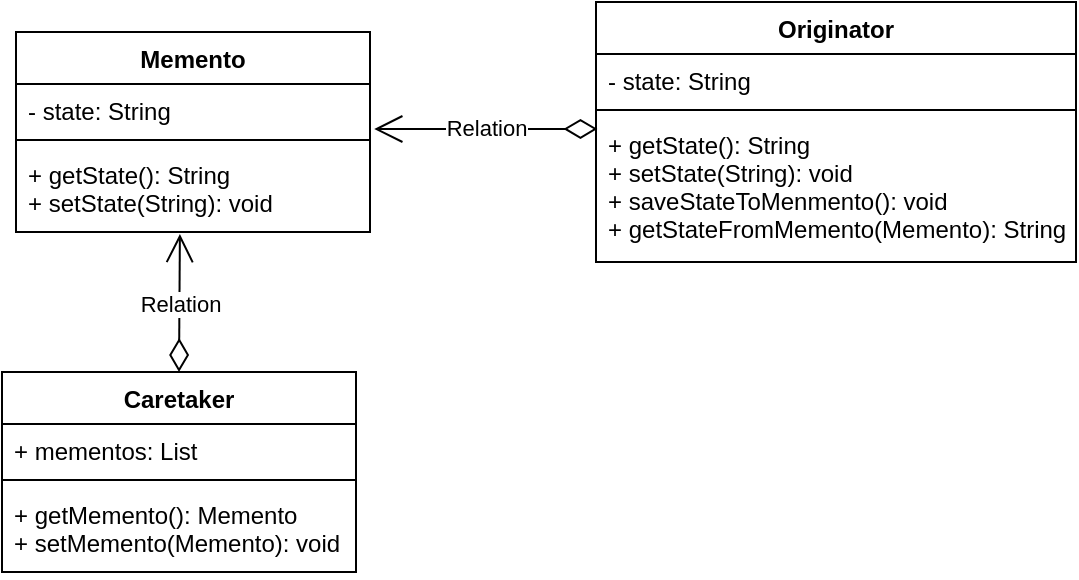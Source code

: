 <mxfile version="18.0.6" type="device"><diagram id="gj5_ZXjvDZujxJqUDGoI" name="第 1 页"><mxGraphModel dx="1185" dy="714" grid="1" gridSize="10" guides="1" tooltips="1" connect="1" arrows="1" fold="1" page="1" pageScale="1" pageWidth="827" pageHeight="1169" math="0" shadow="0"><root><mxCell id="0"/><mxCell id="1" parent="0"/><mxCell id="tNcMsuc83Lytkt0XnIgn-1" value="Caretaker" style="swimlane;fontStyle=1;align=center;verticalAlign=top;childLayout=stackLayout;horizontal=1;startSize=26;horizontalStack=0;resizeParent=1;resizeParentMax=0;resizeLast=0;collapsible=1;marginBottom=0;" vertex="1" parent="1"><mxGeometry x="223" y="350" width="177" height="100" as="geometry"/></mxCell><mxCell id="tNcMsuc83Lytkt0XnIgn-2" value="+ mementos: List" style="text;strokeColor=none;fillColor=none;align=left;verticalAlign=top;spacingLeft=4;spacingRight=4;overflow=hidden;rotatable=0;points=[[0,0.5],[1,0.5]];portConstraint=eastwest;" vertex="1" parent="tNcMsuc83Lytkt0XnIgn-1"><mxGeometry y="26" width="177" height="24" as="geometry"/></mxCell><mxCell id="tNcMsuc83Lytkt0XnIgn-3" value="" style="line;strokeWidth=1;fillColor=none;align=left;verticalAlign=middle;spacingTop=-1;spacingLeft=3;spacingRight=3;rotatable=0;labelPosition=right;points=[];portConstraint=eastwest;" vertex="1" parent="tNcMsuc83Lytkt0XnIgn-1"><mxGeometry y="50" width="177" height="8" as="geometry"/></mxCell><mxCell id="tNcMsuc83Lytkt0XnIgn-4" value="+ getMemento(): Memento&#10;+ setMemento(Memento): void" style="text;strokeColor=none;fillColor=none;align=left;verticalAlign=top;spacingLeft=4;spacingRight=4;overflow=hidden;rotatable=0;points=[[0,0.5],[1,0.5]];portConstraint=eastwest;" vertex="1" parent="tNcMsuc83Lytkt0XnIgn-1"><mxGeometry y="58" width="177" height="42" as="geometry"/></mxCell><mxCell id="tNcMsuc83Lytkt0XnIgn-5" value="Memento" style="swimlane;fontStyle=1;align=center;verticalAlign=top;childLayout=stackLayout;horizontal=1;startSize=26;horizontalStack=0;resizeParent=1;resizeParentMax=0;resizeLast=0;collapsible=1;marginBottom=0;" vertex="1" parent="1"><mxGeometry x="230" y="180" width="177" height="100" as="geometry"/></mxCell><mxCell id="tNcMsuc83Lytkt0XnIgn-6" value="- state: String" style="text;strokeColor=none;fillColor=none;align=left;verticalAlign=top;spacingLeft=4;spacingRight=4;overflow=hidden;rotatable=0;points=[[0,0.5],[1,0.5]];portConstraint=eastwest;" vertex="1" parent="tNcMsuc83Lytkt0XnIgn-5"><mxGeometry y="26" width="177" height="24" as="geometry"/></mxCell><mxCell id="tNcMsuc83Lytkt0XnIgn-7" value="" style="line;strokeWidth=1;fillColor=none;align=left;verticalAlign=middle;spacingTop=-1;spacingLeft=3;spacingRight=3;rotatable=0;labelPosition=right;points=[];portConstraint=eastwest;" vertex="1" parent="tNcMsuc83Lytkt0XnIgn-5"><mxGeometry y="50" width="177" height="8" as="geometry"/></mxCell><mxCell id="tNcMsuc83Lytkt0XnIgn-8" value="+ getState(): String&#10;+ setState(String): void" style="text;strokeColor=none;fillColor=none;align=left;verticalAlign=top;spacingLeft=4;spacingRight=4;overflow=hidden;rotatable=0;points=[[0,0.5],[1,0.5]];portConstraint=eastwest;" vertex="1" parent="tNcMsuc83Lytkt0XnIgn-5"><mxGeometry y="58" width="177" height="42" as="geometry"/></mxCell><mxCell id="tNcMsuc83Lytkt0XnIgn-9" value="Originator" style="swimlane;fontStyle=1;align=center;verticalAlign=top;childLayout=stackLayout;horizontal=1;startSize=26;horizontalStack=0;resizeParent=1;resizeParentMax=0;resizeLast=0;collapsible=1;marginBottom=0;" vertex="1" parent="1"><mxGeometry x="520" y="165" width="240" height="130" as="geometry"/></mxCell><mxCell id="tNcMsuc83Lytkt0XnIgn-10" value="- state: String" style="text;strokeColor=none;fillColor=none;align=left;verticalAlign=top;spacingLeft=4;spacingRight=4;overflow=hidden;rotatable=0;points=[[0,0.5],[1,0.5]];portConstraint=eastwest;" vertex="1" parent="tNcMsuc83Lytkt0XnIgn-9"><mxGeometry y="26" width="240" height="24" as="geometry"/></mxCell><mxCell id="tNcMsuc83Lytkt0XnIgn-11" value="" style="line;strokeWidth=1;fillColor=none;align=left;verticalAlign=middle;spacingTop=-1;spacingLeft=3;spacingRight=3;rotatable=0;labelPosition=right;points=[];portConstraint=eastwest;" vertex="1" parent="tNcMsuc83Lytkt0XnIgn-9"><mxGeometry y="50" width="240" height="8" as="geometry"/></mxCell><mxCell id="tNcMsuc83Lytkt0XnIgn-12" value="+ getState(): String&#10;+ setState(String): void&#10;+ saveStateToMenmento(): void&#10;+ getStateFromMemento(Memento): String" style="text;strokeColor=none;fillColor=none;align=left;verticalAlign=top;spacingLeft=4;spacingRight=4;overflow=hidden;rotatable=0;points=[[0,0.5],[1,0.5]];portConstraint=eastwest;" vertex="1" parent="tNcMsuc83Lytkt0XnIgn-9"><mxGeometry y="58" width="240" height="72" as="geometry"/></mxCell><mxCell id="tNcMsuc83Lytkt0XnIgn-13" value="Relation" style="endArrow=open;html=1;endSize=12;startArrow=diamondThin;startSize=14;startFill=0;rounded=0;exitX=0.5;exitY=0;exitDx=0;exitDy=0;entryX=0.463;entryY=1.024;entryDx=0;entryDy=0;entryPerimeter=0;" edge="1" parent="1" source="tNcMsuc83Lytkt0XnIgn-1" target="tNcMsuc83Lytkt0XnIgn-8"><mxGeometry relative="1" as="geometry"><mxPoint x="500" y="440" as="sourcePoint"/><mxPoint x="660" y="440" as="targetPoint"/></mxGeometry></mxCell><mxCell id="tNcMsuc83Lytkt0XnIgn-16" value="Relation" style="endArrow=open;html=1;endSize=12;startArrow=diamondThin;startSize=14;startFill=0;rounded=0;exitX=0.003;exitY=0.076;exitDx=0;exitDy=0;entryX=1.012;entryY=0.938;entryDx=0;entryDy=0;entryPerimeter=0;exitPerimeter=0;" edge="1" parent="1" source="tNcMsuc83Lytkt0XnIgn-12" target="tNcMsuc83Lytkt0XnIgn-6"><mxGeometry relative="1" as="geometry"><mxPoint x="480" y="358.99" as="sourcePoint"/><mxPoint x="480.451" y="289.998" as="targetPoint"/></mxGeometry></mxCell></root></mxGraphModel></diagram></mxfile>